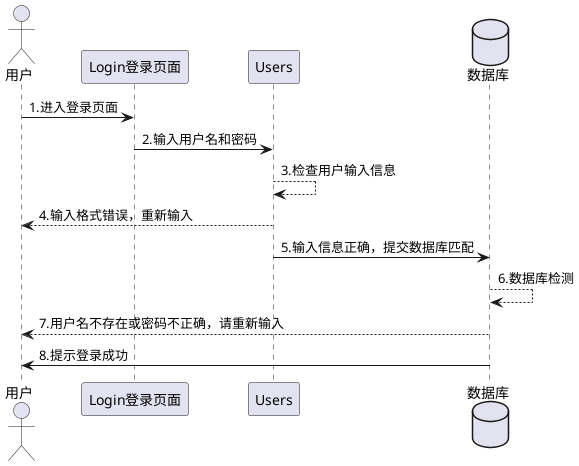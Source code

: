 @startuml

actor 用户 as user
participant Login登录页面 as l
participant Users as u
database 数据库 as db

user -> l: 1.进入登录页面
l -> u: 2.输入用户名和密码
u --> u: 3.检查用户输入信息
u -->user: 4.输入格式错误，重新输入
u -> db: 5.输入信息正确，提交数据库匹配
db --> db: 6.数据库检测
db --> user: 7.用户名不存在或密码不正确，请重新输入
db -> user: 8.提示登录成功


@enduml
